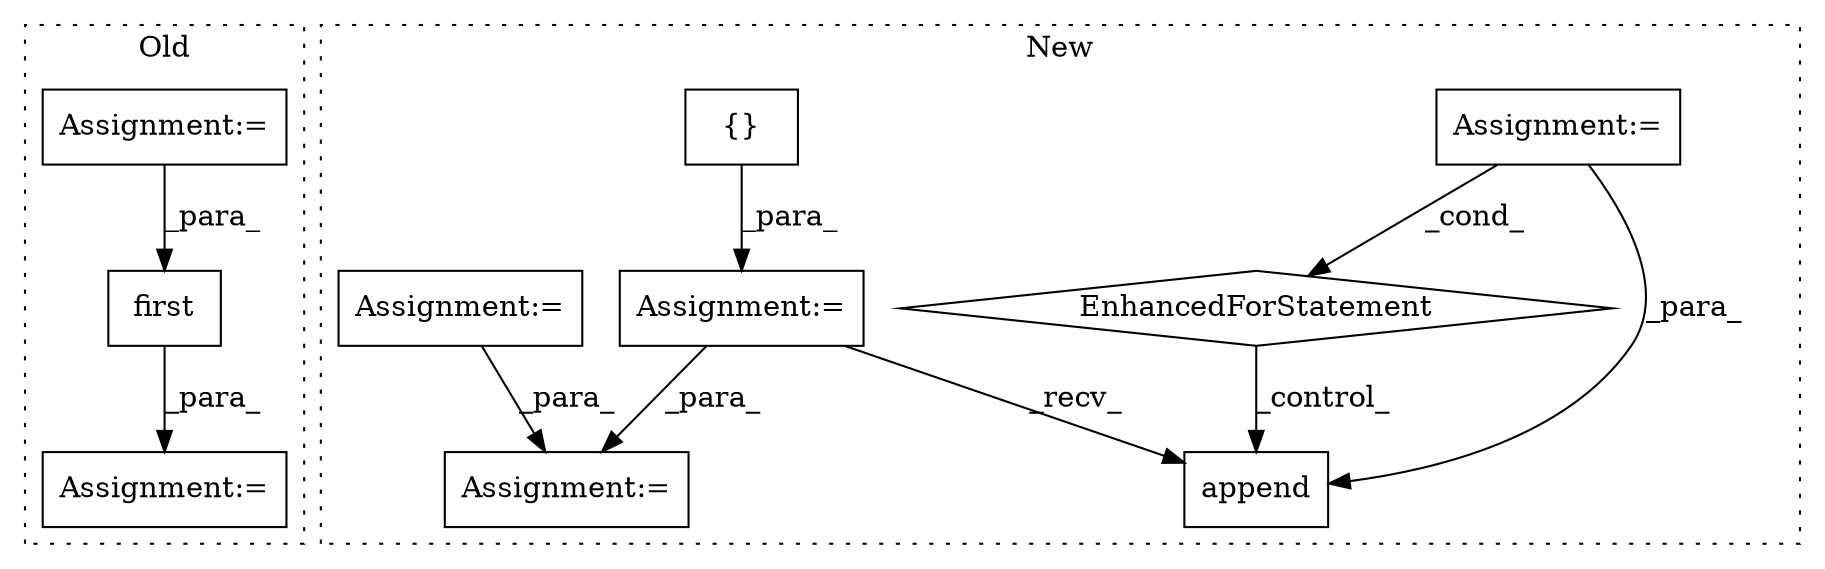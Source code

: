 digraph G {
subgraph cluster0 {
1 [label="first" a="32" s="8734,8744" l="6,1" shape="box"];
5 [label="Assignment:=" a="7" s="8827" l="30" shape="box"];
7 [label="Assignment:=" a="7" s="8717" l="17" shape="box"];
label = "Old";
style="dotted";
}
subgraph cluster1 {
2 [label="append" a="32" s="9263,9271" l="7,1" shape="box"];
3 [label="EnhancedForStatement" a="70" s="8979,9125" l="65,2" shape="diamond"];
4 [label="{}" a="4" s="8971" l="2" shape="box"];
6 [label="Assignment:=" a="7" s="8931" l="1" shape="box"];
8 [label="Assignment:=" a="7" s="8979,9125" l="65,2" shape="box"];
9 [label="Assignment:=" a="7" s="9361" l="2" shape="box"];
10 [label="Assignment:=" a="7" s="8898" l="1" shape="box"];
label = "New";
style="dotted";
}
1 -> 7 [label="_para_"];
3 -> 2 [label="_control_"];
4 -> 6 [label="_para_"];
5 -> 1 [label="_para_"];
6 -> 9 [label="_para_"];
6 -> 2 [label="_recv_"];
8 -> 3 [label="_cond_"];
8 -> 2 [label="_para_"];
10 -> 9 [label="_para_"];
}